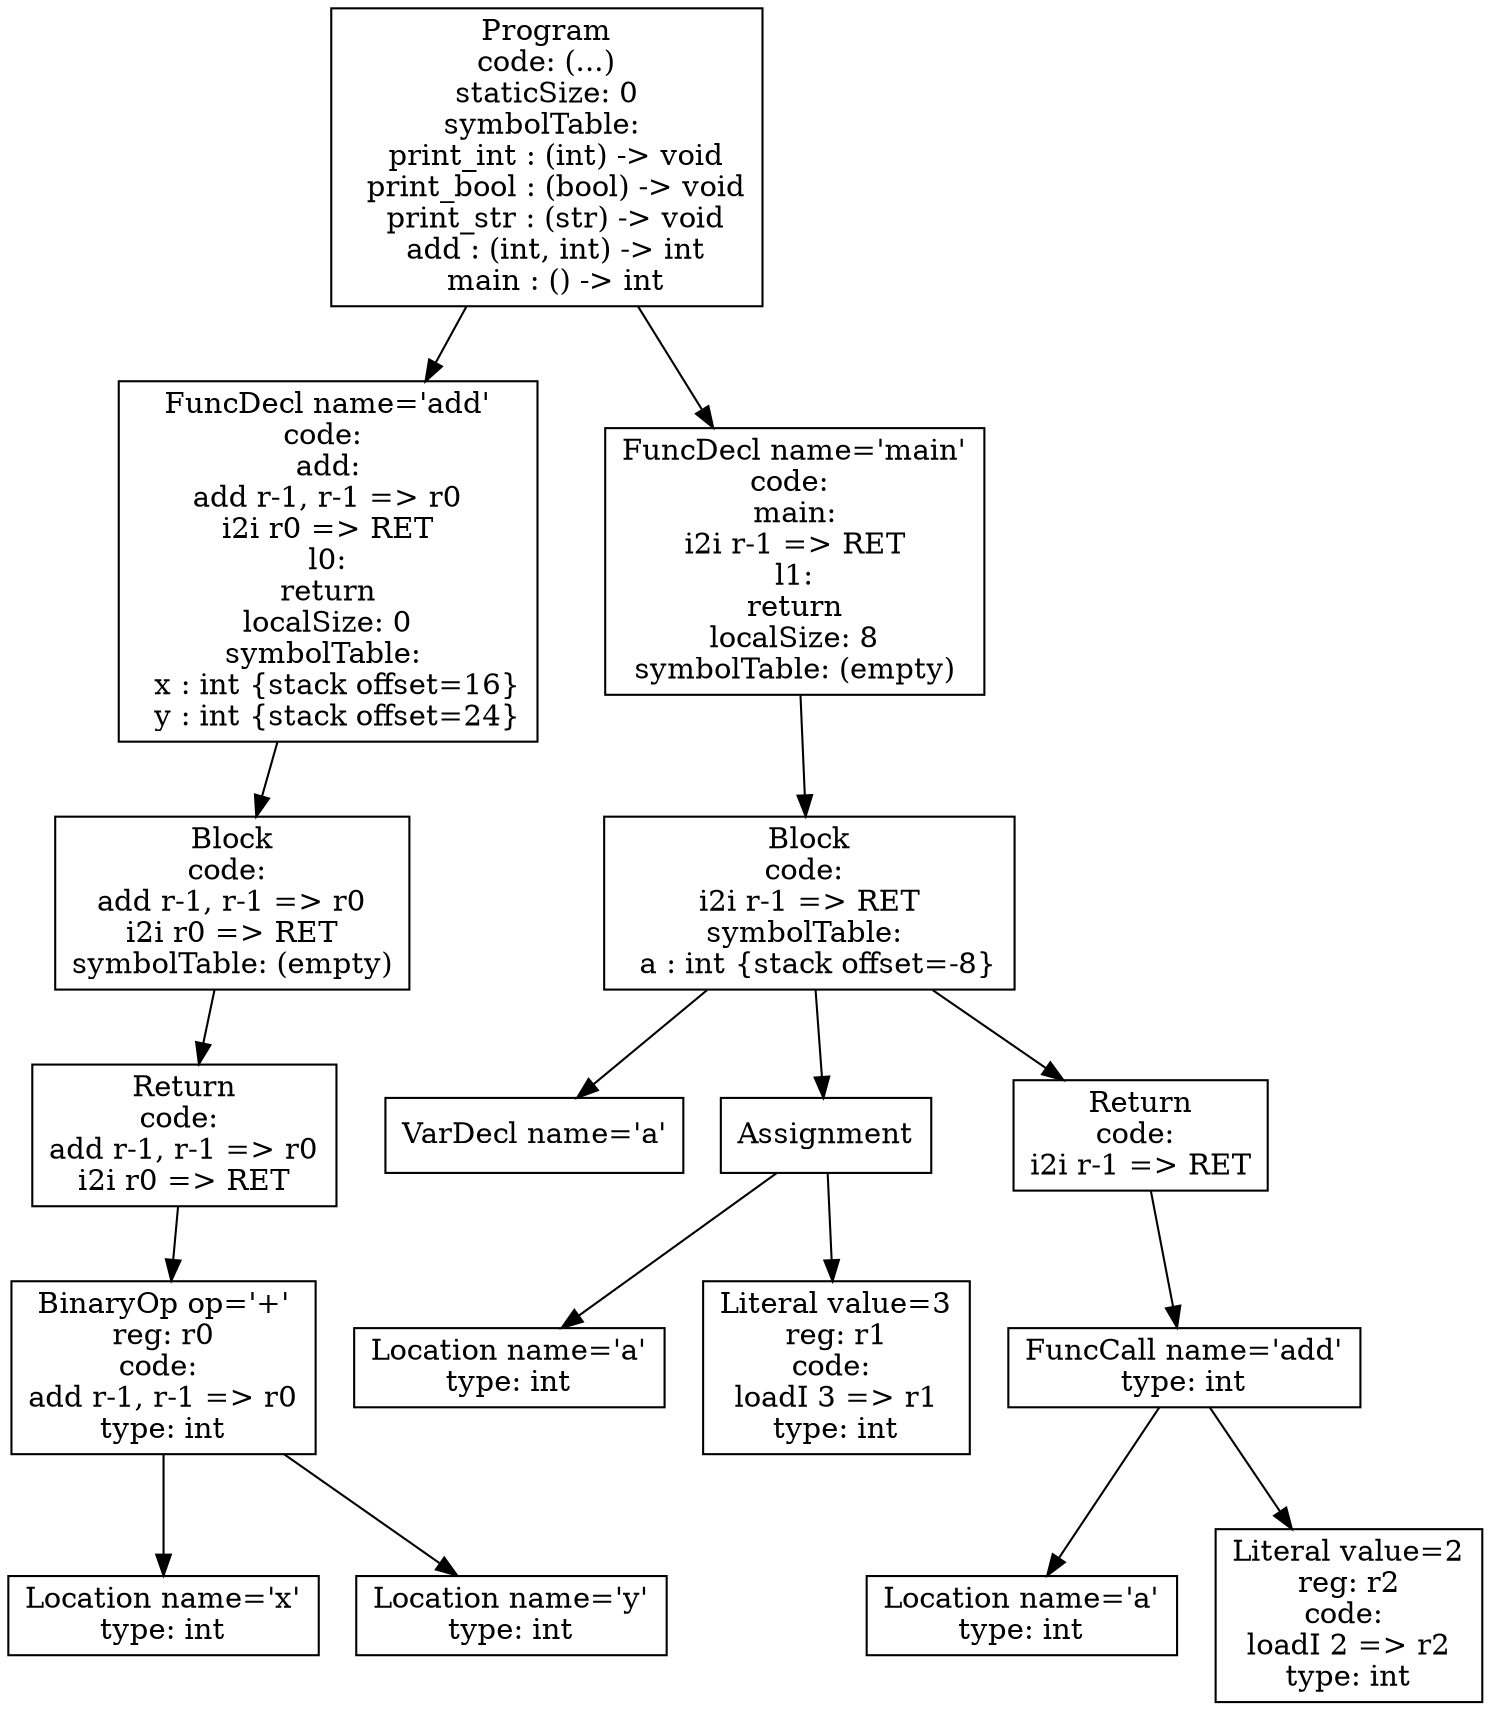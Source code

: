 digraph AST {
5 [shape=box, label="Location name='x'\ntype: int"];
6 [shape=box, label="Location name='y'\ntype: int"];
4 [shape=box, label="BinaryOp op='+'\nreg: r0\ncode: \nadd r-1, r-1 => r0\ntype: int"];
4 -> 5;
4 -> 6;
3 [shape=box, label="Return\ncode: \nadd r-1, r-1 => r0\ni2i r0 => RET"];
3 -> 4;
2 [shape=box, label="Block\ncode: \nadd r-1, r-1 => r0\ni2i r0 => RET\nsymbolTable: (empty)"];
2 -> 3;
1 [shape=box, label="FuncDecl name='add'\ncode: \nadd:\nadd r-1, r-1 => r0\ni2i r0 => RET\nl0:\nreturn\nlocalSize: 0\nsymbolTable: \n  x : int {stack offset=16}\n  y : int {stack offset=24}"];
1 -> 2;
9 [shape=box, label="VarDecl name='a'"];
11 [shape=box, label="Location name='a'\ntype: int"];
12 [shape=box, label="Literal value=3\nreg: r1\ncode: \nloadI 3 => r1\ntype: int"];
10 [shape=box, label="Assignment"];
10 -> 11;
10 -> 12;
15 [shape=box, label="Location name='a'\ntype: int"];
16 [shape=box, label="Literal value=2\nreg: r2\ncode: \nloadI 2 => r2\ntype: int"];
14 [shape=box, label="FuncCall name='add'\ntype: int"];
14 -> 15;
14 -> 16;
13 [shape=box, label="Return\ncode: \ni2i r-1 => RET"];
13 -> 14;
8 [shape=box, label="Block\ncode: \ni2i r-1 => RET\nsymbolTable: \n  a : int {stack offset=-8}"];
8 -> 9;
8 -> 10;
8 -> 13;
7 [shape=box, label="FuncDecl name='main'\ncode: \nmain:\ni2i r-1 => RET\nl1:\nreturn\nlocalSize: 8\nsymbolTable: (empty)"];
7 -> 8;
0 [shape=box, label="Program\ncode: (...)\nstaticSize: 0\nsymbolTable: \n  print_int : (int) -> void\n  print_bool : (bool) -> void\n  print_str : (str) -> void\n  add : (int, int) -> int\n  main : () -> int"];
0 -> 1;
0 -> 7;
}
